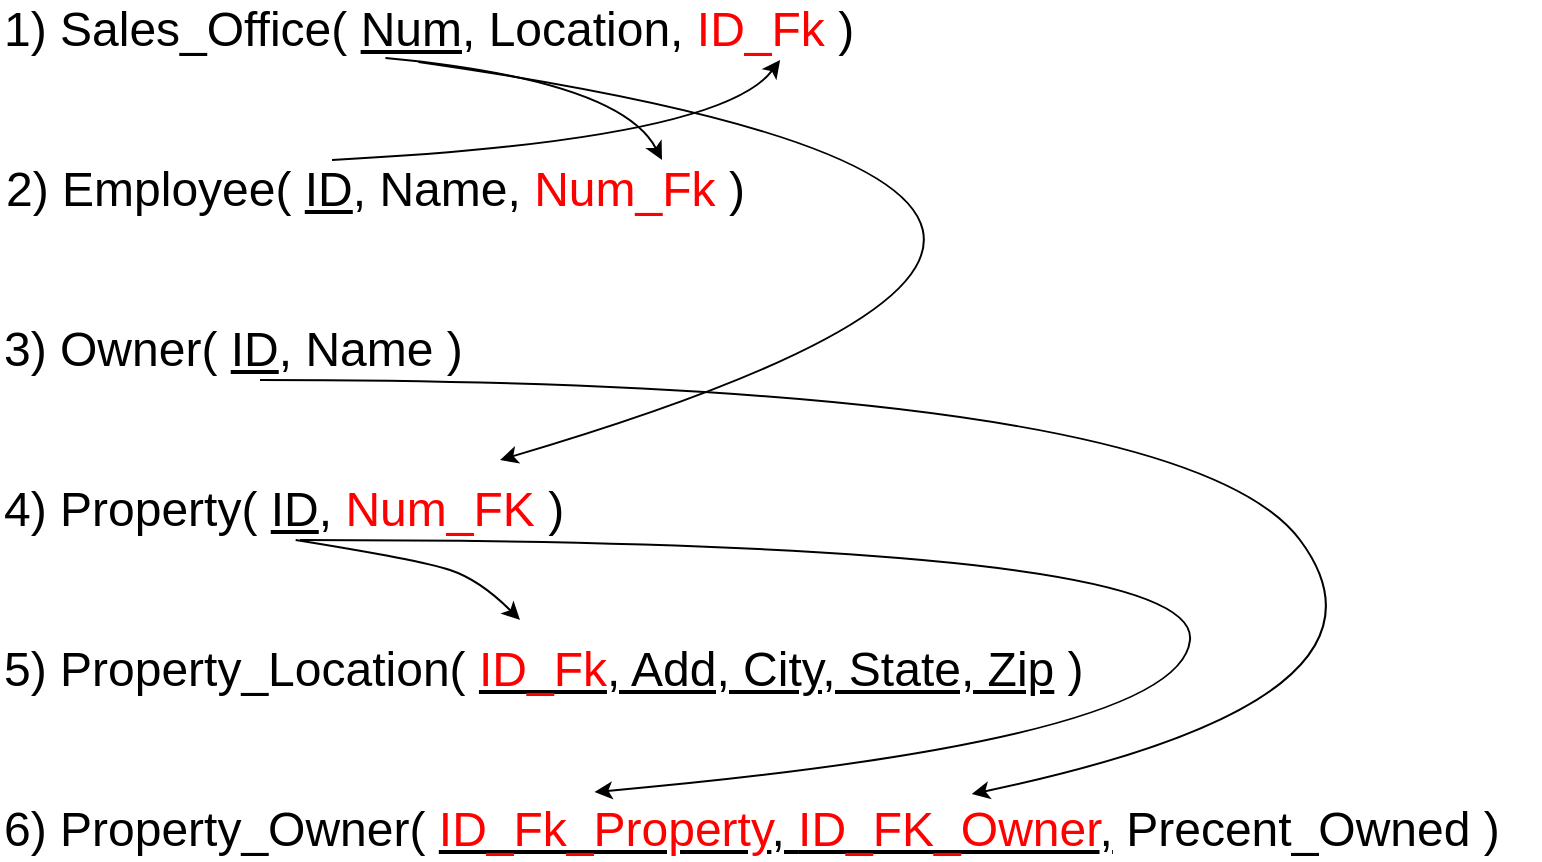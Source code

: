 <mxfile version="24.8.0">
  <diagram name="Page-1" id="NpsZVl_OoIWNd78Jf-r5">
    <mxGraphModel dx="984" dy="624" grid="1" gridSize="10" guides="1" tooltips="1" connect="1" arrows="1" fold="1" page="1" pageScale="1" pageWidth="827" pageHeight="1169" math="0" shadow="0">
      <root>
        <mxCell id="0" />
        <mxCell id="1" parent="0" />
        <mxCell id="tQZlUdYurvgVtHewJL-e-4" value="&lt;span style=&quot;font-size: 24px;&quot;&gt;1) Sales_Office( &lt;u&gt;Num&lt;/u&gt;, Location, &lt;font color=&quot;#ff0000&quot;&gt;ID_Fk&lt;/font&gt; )&lt;/span&gt;" style="text;strokeColor=none;align=left;fillColor=none;html=1;verticalAlign=middle;whiteSpace=wrap;rounded=0;" vertex="1" parent="1">
          <mxGeometry width="660" height="30" as="geometry" />
        </mxCell>
        <mxCell id="tQZlUdYurvgVtHewJL-e-5" value="&lt;span style=&quot;font-size: 24px;&quot;&gt;2) Employee( &lt;u&gt;ID&lt;/u&gt;, Name, &lt;font color=&quot;#ff0000&quot;&gt;Num_Fk&lt;/font&gt; )&lt;/span&gt;" style="text;strokeColor=none;align=left;fillColor=none;html=1;verticalAlign=middle;whiteSpace=wrap;rounded=0;" vertex="1" parent="1">
          <mxGeometry x="1" y="80" width="660" height="30" as="geometry" />
        </mxCell>
        <mxCell id="tQZlUdYurvgVtHewJL-e-8" value="&lt;span style=&quot;font-size: 24px;&quot;&gt;5) Property_Location( &lt;u&gt;&lt;font color=&quot;#ff0000&quot;&gt;ID_Fk&lt;/font&gt;, Add, City, State, Zip&lt;/u&gt; )&lt;/span&gt;" style="text;strokeColor=none;align=left;fillColor=none;html=1;verticalAlign=middle;whiteSpace=wrap;rounded=0;" vertex="1" parent="1">
          <mxGeometry y="320" width="660" height="30" as="geometry" />
        </mxCell>
        <mxCell id="tQZlUdYurvgVtHewJL-e-9" value="&lt;span style=&quot;font-size: 24px;&quot;&gt;6) Property_Owner( &lt;u&gt;&lt;font color=&quot;#ff0000&quot;&gt;ID_Fk_Property&lt;/font&gt;, &lt;font color=&quot;#ff0000&quot;&gt;ID_FK_Owner&lt;/font&gt;,&lt;/u&gt;&amp;nbsp;Precent_Owned )&lt;/span&gt;" style="text;strokeColor=none;align=left;fillColor=none;html=1;verticalAlign=middle;whiteSpace=wrap;rounded=0;" vertex="1" parent="1">
          <mxGeometry y="400" width="770" height="30" as="geometry" />
        </mxCell>
        <mxCell id="tQZlUdYurvgVtHewJL-e-7" value="&lt;span style=&quot;font-size: 24px;&quot;&gt;4) Property( &lt;u&gt;ID&lt;/u&gt;, &lt;font color=&quot;#ff0000&quot;&gt;Num_FK&lt;/font&gt; )&lt;/span&gt;" style="text;strokeColor=none;align=left;fillColor=none;html=1;verticalAlign=middle;whiteSpace=wrap;rounded=0;" vertex="1" parent="1">
          <mxGeometry y="240" width="660" height="30" as="geometry" />
        </mxCell>
        <mxCell id="tQZlUdYurvgVtHewJL-e-19" value="" style="curved=1;endArrow=classic;html=1;rounded=0;exitX=0.25;exitY=0;exitDx=0;exitDy=0;entryX=0.591;entryY=1;entryDx=0;entryDy=0;entryPerimeter=0;" edge="1" parent="1" source="tQZlUdYurvgVtHewJL-e-5" target="tQZlUdYurvgVtHewJL-e-4">
          <mxGeometry width="50" height="50" relative="1" as="geometry">
            <mxPoint x="160" y="70" as="sourcePoint" />
            <mxPoint x="390" y="40" as="targetPoint" />
            <Array as="points">
              <mxPoint x="360" y="70" />
            </Array>
          </mxGeometry>
        </mxCell>
        <mxCell id="tQZlUdYurvgVtHewJL-e-6" value="&lt;span style=&quot;font-size: 24px;&quot;&gt;3) Owner( &lt;u&gt;ID&lt;/u&gt;, Name )&lt;/span&gt;" style="text;strokeColor=none;align=left;fillColor=none;html=1;verticalAlign=middle;whiteSpace=wrap;rounded=0;" vertex="1" parent="1">
          <mxGeometry y="160" width="660" height="30" as="geometry" />
        </mxCell>
        <mxCell id="tQZlUdYurvgVtHewJL-e-21" value="" style="curved=1;endArrow=classic;html=1;rounded=0;exitX=0.292;exitY=0.967;exitDx=0;exitDy=0;exitPerimeter=0;entryX=0.5;entryY=0;entryDx=0;entryDy=0;" edge="1" parent="1" source="tQZlUdYurvgVtHewJL-e-4" target="tQZlUdYurvgVtHewJL-e-5">
          <mxGeometry width="50" height="50" relative="1" as="geometry">
            <mxPoint x="176" y="90" as="sourcePoint" />
            <mxPoint x="330" y="70" as="targetPoint" />
            <Array as="points">
              <mxPoint x="310" y="40" />
            </Array>
          </mxGeometry>
        </mxCell>
        <mxCell id="tQZlUdYurvgVtHewJL-e-22" value="" style="curved=1;endArrow=classic;html=1;rounded=0;exitX=0.317;exitY=1.033;exitDx=0;exitDy=0;exitPerimeter=0;" edge="1" parent="1" source="tQZlUdYurvgVtHewJL-e-4">
          <mxGeometry width="50" height="50" relative="1" as="geometry">
            <mxPoint x="210" y="44" as="sourcePoint" />
            <mxPoint x="250" y="230" as="targetPoint" />
            <Array as="points">
              <mxPoint x="690" y="100" />
            </Array>
          </mxGeometry>
        </mxCell>
        <mxCell id="tQZlUdYurvgVtHewJL-e-25" value="" style="curved=1;endArrow=classic;html=1;rounded=0;exitX=0.224;exitY=1;exitDx=0;exitDy=0;exitPerimeter=0;" edge="1" parent="1" source="tQZlUdYurvgVtHewJL-e-7">
          <mxGeometry width="50" height="50" relative="1" as="geometry">
            <mxPoint x="150" y="280" as="sourcePoint" />
            <mxPoint x="260" y="310" as="targetPoint" />
            <Array as="points">
              <mxPoint x="210" y="280" />
              <mxPoint x="240" y="290" />
            </Array>
          </mxGeometry>
        </mxCell>
        <mxCell id="tQZlUdYurvgVtHewJL-e-26" value="" style="curved=1;endArrow=classic;html=1;rounded=0;entryX=0.386;entryY=-0.133;entryDx=0;entryDy=0;entryPerimeter=0;" edge="1" parent="1" target="tQZlUdYurvgVtHewJL-e-9">
          <mxGeometry width="50" height="50" relative="1" as="geometry">
            <mxPoint x="150" y="270" as="sourcePoint" />
            <mxPoint x="690" y="340" as="targetPoint" />
            <Array as="points">
              <mxPoint x="600" y="270" />
              <mxPoint x="590" y="370" />
            </Array>
          </mxGeometry>
        </mxCell>
        <mxCell id="tQZlUdYurvgVtHewJL-e-27" value="" style="curved=1;endArrow=classic;html=1;rounded=0;entryX=0.631;entryY=-0.133;entryDx=0;entryDy=0;entryPerimeter=0;" edge="1" parent="1">
          <mxGeometry width="50" height="50" relative="1" as="geometry">
            <mxPoint x="130" y="190" as="sourcePoint" />
            <mxPoint x="485.87" y="397.01" as="targetPoint" />
            <Array as="points">
              <mxPoint x="590" y="190" />
              <mxPoint x="710" y="350" />
            </Array>
          </mxGeometry>
        </mxCell>
      </root>
    </mxGraphModel>
  </diagram>
</mxfile>
